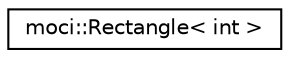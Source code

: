 digraph "Graphical Class Hierarchy"
{
  edge [fontname="Helvetica",fontsize="10",labelfontname="Helvetica",labelfontsize="10"];
  node [fontname="Helvetica",fontsize="10",shape=record];
  rankdir="LR";
  Node0 [label="moci::Rectangle\< int \>",height=0.2,width=0.4,color="black", fillcolor="white", style="filled",URL="$classmoci_1_1Rectangle.html"];
}
